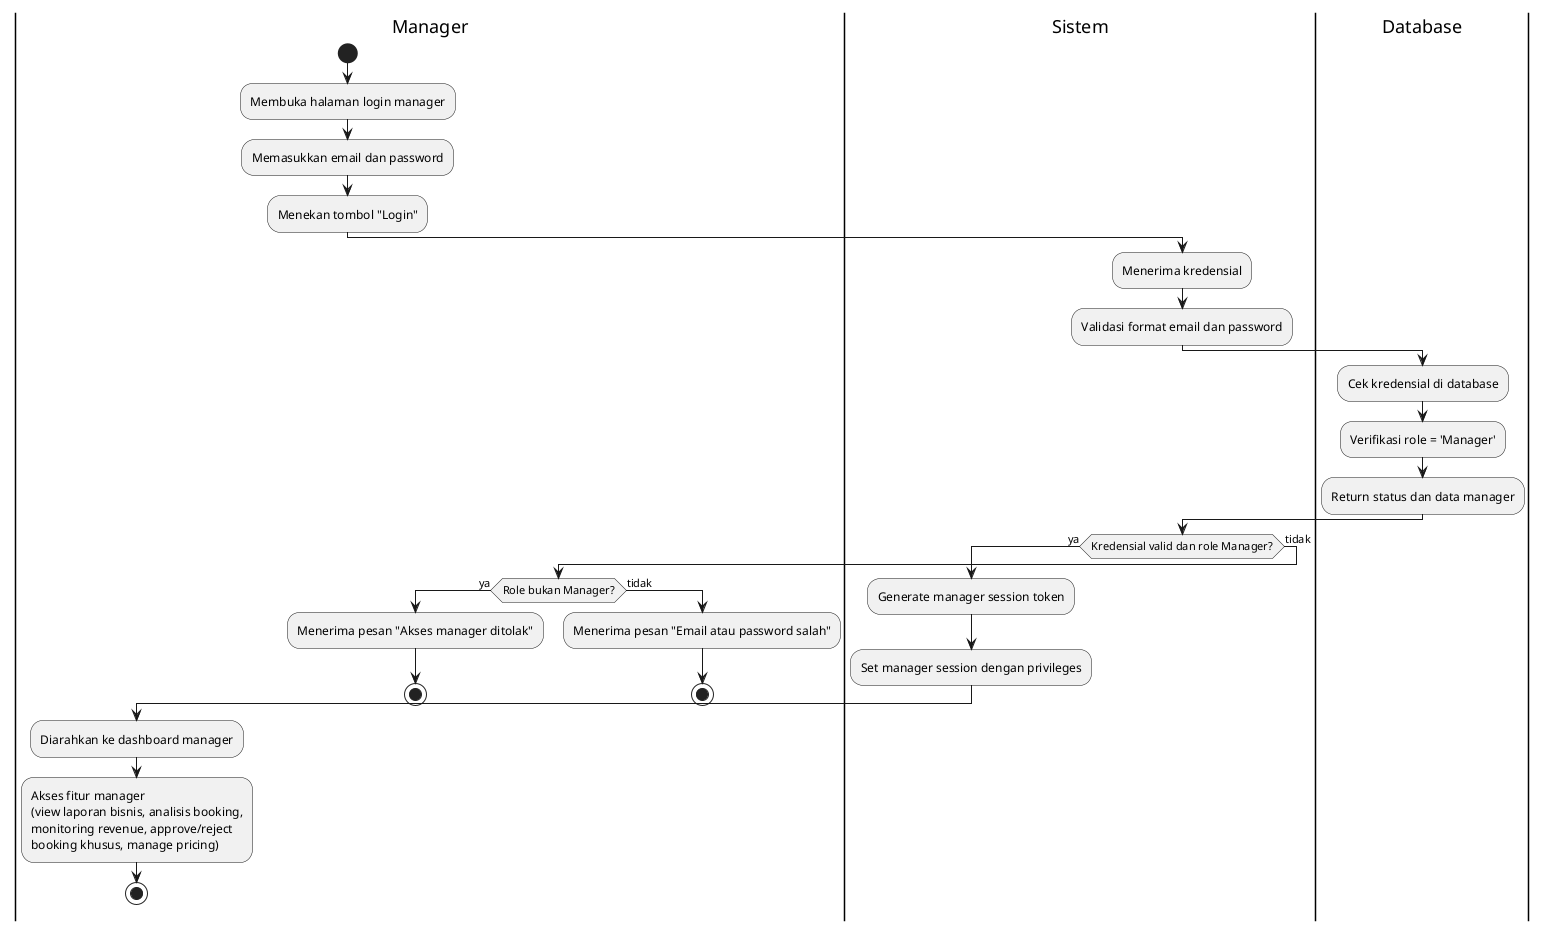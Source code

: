 @startuml
|Manager|
start
:Membuka halaman login manager;
:Memasukkan email dan password;
:Menekan tombol "Login";

|Sistem|
:Menerima kredensial;
:Validasi format email dan password;

|Database|
:Cek kredensial di database;
:Verifikasi role = 'Manager';
:Return status dan data manager;

|Sistem|
if (Kredensial valid dan role Manager?) then (ya)
  :Generate manager session token;
  :Set manager session dengan privileges;
  |Manager|
  :Diarahkan ke dashboard manager;
  :Akses fitur manager
  (view laporan bisnis, analisis booking,
  monitoring revenue, approve/reject
  booking khusus, manage pricing);
  stop
else (tidak)
  if (Role bukan Manager?) then (ya)
    |Manager|
    :Menerima pesan "Akses manager ditolak";
    stop
  else (tidak)
    |Manager|
    :Menerima pesan "Email atau password salah";
    stop
  endif
endif
@enduml
